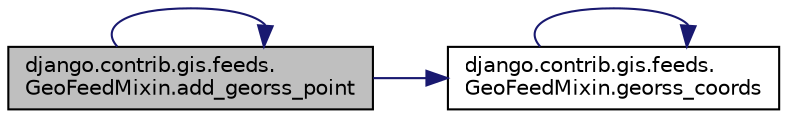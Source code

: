 digraph "django.contrib.gis.feeds.GeoFeedMixin.add_georss_point"
{
 // LATEX_PDF_SIZE
  edge [fontname="Helvetica",fontsize="10",labelfontname="Helvetica",labelfontsize="10"];
  node [fontname="Helvetica",fontsize="10",shape=record];
  rankdir="LR";
  Node1 [label="django.contrib.gis.feeds.\lGeoFeedMixin.add_georss_point",height=0.2,width=0.4,color="black", fillcolor="grey75", style="filled", fontcolor="black",tooltip=" "];
  Node1 -> Node1 [color="midnightblue",fontsize="10",style="solid",fontname="Helvetica"];
  Node1 -> Node2 [color="midnightblue",fontsize="10",style="solid",fontname="Helvetica"];
  Node2 [label="django.contrib.gis.feeds.\lGeoFeedMixin.georss_coords",height=0.2,width=0.4,color="black", fillcolor="white", style="filled",URL="$d7/d89/classdjango_1_1contrib_1_1gis_1_1feeds_1_1_geo_feed_mixin.html#a9e576bcf685c3badea5967fbc3b8bbf8",tooltip=" "];
  Node2 -> Node2 [color="midnightblue",fontsize="10",style="solid",fontname="Helvetica"];
}
